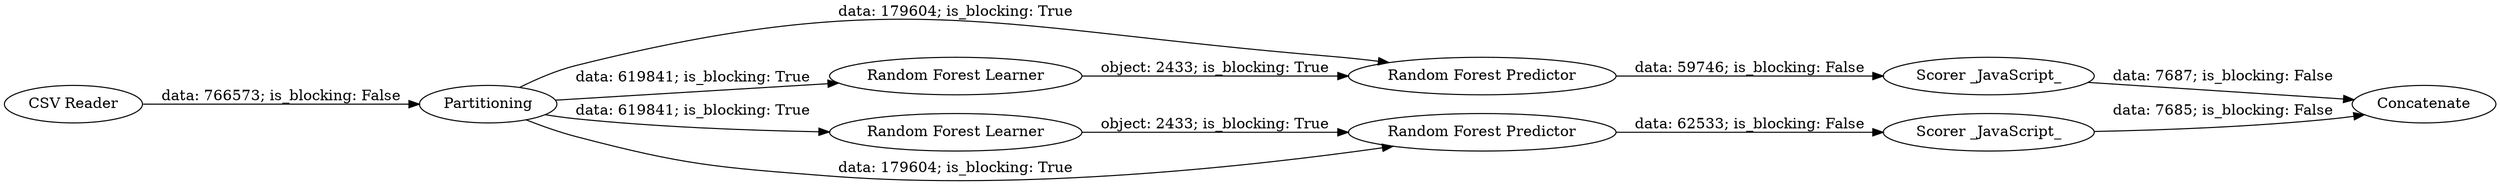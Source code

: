 digraph {
	"-8142815115316664585_1" [label="CSV Reader"]
	"-8142815115316664585_11" [label=Concatenate]
	"-8142815115316664585_3" [label="Random Forest Predictor"]
	"-8142815115316664585_4" [label=Partitioning]
	"-8142815115316664585_8" [label="Scorer _JavaScript_"]
	"-8142815115316664585_10" [label="Scorer _JavaScript_"]
	"-8142815115316664585_9" [label="Random Forest Predictor"]
	"-8142815115316664585_6" [label="Random Forest Learner"]
	"-8142815115316664585_2" [label="Random Forest Learner"]
	"-8142815115316664585_4" -> "-8142815115316664585_3" [label="data: 179604; is_blocking: True"]
	"-8142815115316664585_4" -> "-8142815115316664585_2" [label="data: 619841; is_blocking: True"]
	"-8142815115316664585_3" -> "-8142815115316664585_8" [label="data: 59746; is_blocking: False"]
	"-8142815115316664585_6" -> "-8142815115316664585_9" [label="object: 2433; is_blocking: True"]
	"-8142815115316664585_4" -> "-8142815115316664585_6" [label="data: 619841; is_blocking: True"]
	"-8142815115316664585_1" -> "-8142815115316664585_4" [label="data: 766573; is_blocking: False"]
	"-8142815115316664585_8" -> "-8142815115316664585_11" [label="data: 7687; is_blocking: False"]
	"-8142815115316664585_4" -> "-8142815115316664585_9" [label="data: 179604; is_blocking: True"]
	"-8142815115316664585_9" -> "-8142815115316664585_10" [label="data: 62533; is_blocking: False"]
	"-8142815115316664585_10" -> "-8142815115316664585_11" [label="data: 7685; is_blocking: False"]
	"-8142815115316664585_2" -> "-8142815115316664585_3" [label="object: 2433; is_blocking: True"]
	rankdir=LR
}
